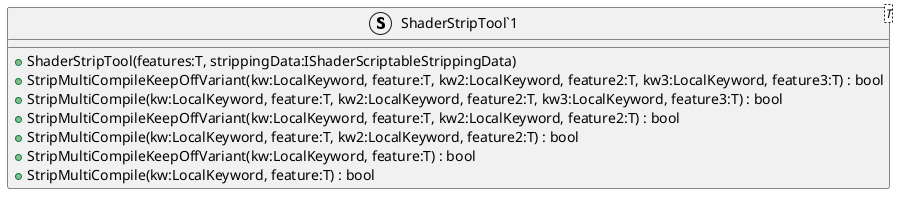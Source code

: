 @startuml
struct "ShaderStripTool`1"<T> {
    + ShaderStripTool(features:T, strippingData:IShaderScriptableStrippingData)
    + StripMultiCompileKeepOffVariant(kw:LocalKeyword, feature:T, kw2:LocalKeyword, feature2:T, kw3:LocalKeyword, feature3:T) : bool
    + StripMultiCompile(kw:LocalKeyword, feature:T, kw2:LocalKeyword, feature2:T, kw3:LocalKeyword, feature3:T) : bool
    + StripMultiCompileKeepOffVariant(kw:LocalKeyword, feature:T, kw2:LocalKeyword, feature2:T) : bool
    + StripMultiCompile(kw:LocalKeyword, feature:T, kw2:LocalKeyword, feature2:T) : bool
    + StripMultiCompileKeepOffVariant(kw:LocalKeyword, feature:T) : bool
    + StripMultiCompile(kw:LocalKeyword, feature:T) : bool
}
@enduml
